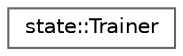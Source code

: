 digraph "Graphical Class Hierarchy"
{
 // LATEX_PDF_SIZE
  bgcolor="transparent";
  edge [fontname=Helvetica,fontsize=10,labelfontname=Helvetica,labelfontsize=10];
  node [fontname=Helvetica,fontsize=10,shape=box,height=0.2,width=0.4];
  rankdir="LR";
  Node0 [label="state::Trainer",height=0.2,width=0.4,color="grey40", fillcolor="white", style="filled",URL="$classstate_1_1_trainer.html",tooltip="class Trainer -"];
}

